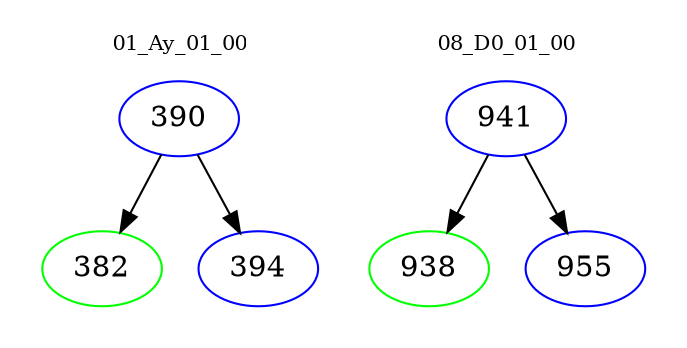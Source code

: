 digraph{
subgraph cluster_0 {
color = white
label = "01_Ay_01_00";
fontsize=10;
T0_390 [label="390", color="blue"]
T0_390 -> T0_382 [color="black"]
T0_382 [label="382", color="green"]
T0_390 -> T0_394 [color="black"]
T0_394 [label="394", color="blue"]
}
subgraph cluster_1 {
color = white
label = "08_D0_01_00";
fontsize=10;
T1_941 [label="941", color="blue"]
T1_941 -> T1_938 [color="black"]
T1_938 [label="938", color="green"]
T1_941 -> T1_955 [color="black"]
T1_955 [label="955", color="blue"]
}
}
